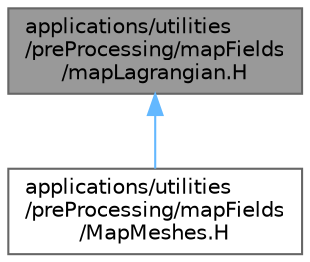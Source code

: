 digraph "applications/utilities/preProcessing/mapFields/mapLagrangian.H"
{
 // LATEX_PDF_SIZE
  bgcolor="transparent";
  edge [fontname=Helvetica,fontsize=10,labelfontname=Helvetica,labelfontsize=10];
  node [fontname=Helvetica,fontsize=10,shape=box,height=0.2,width=0.4];
  Node1 [id="Node000001",label="applications/utilities\l/preProcessing/mapFields\l/mapLagrangian.H",height=0.2,width=0.4,color="gray40", fillcolor="grey60", style="filled", fontcolor="black",tooltip="Maps lagrangian positions and fields."];
  Node1 -> Node2 [id="edge1_Node000001_Node000002",dir="back",color="steelblue1",style="solid",tooltip=" "];
  Node2 [id="Node000002",label="applications/utilities\l/preProcessing/mapFields\l/MapMeshes.H",height=0.2,width=0.4,color="grey40", fillcolor="white", style="filled",URL="$mapFields_2MapMeshes_8H.html",tooltip=" "];
}
